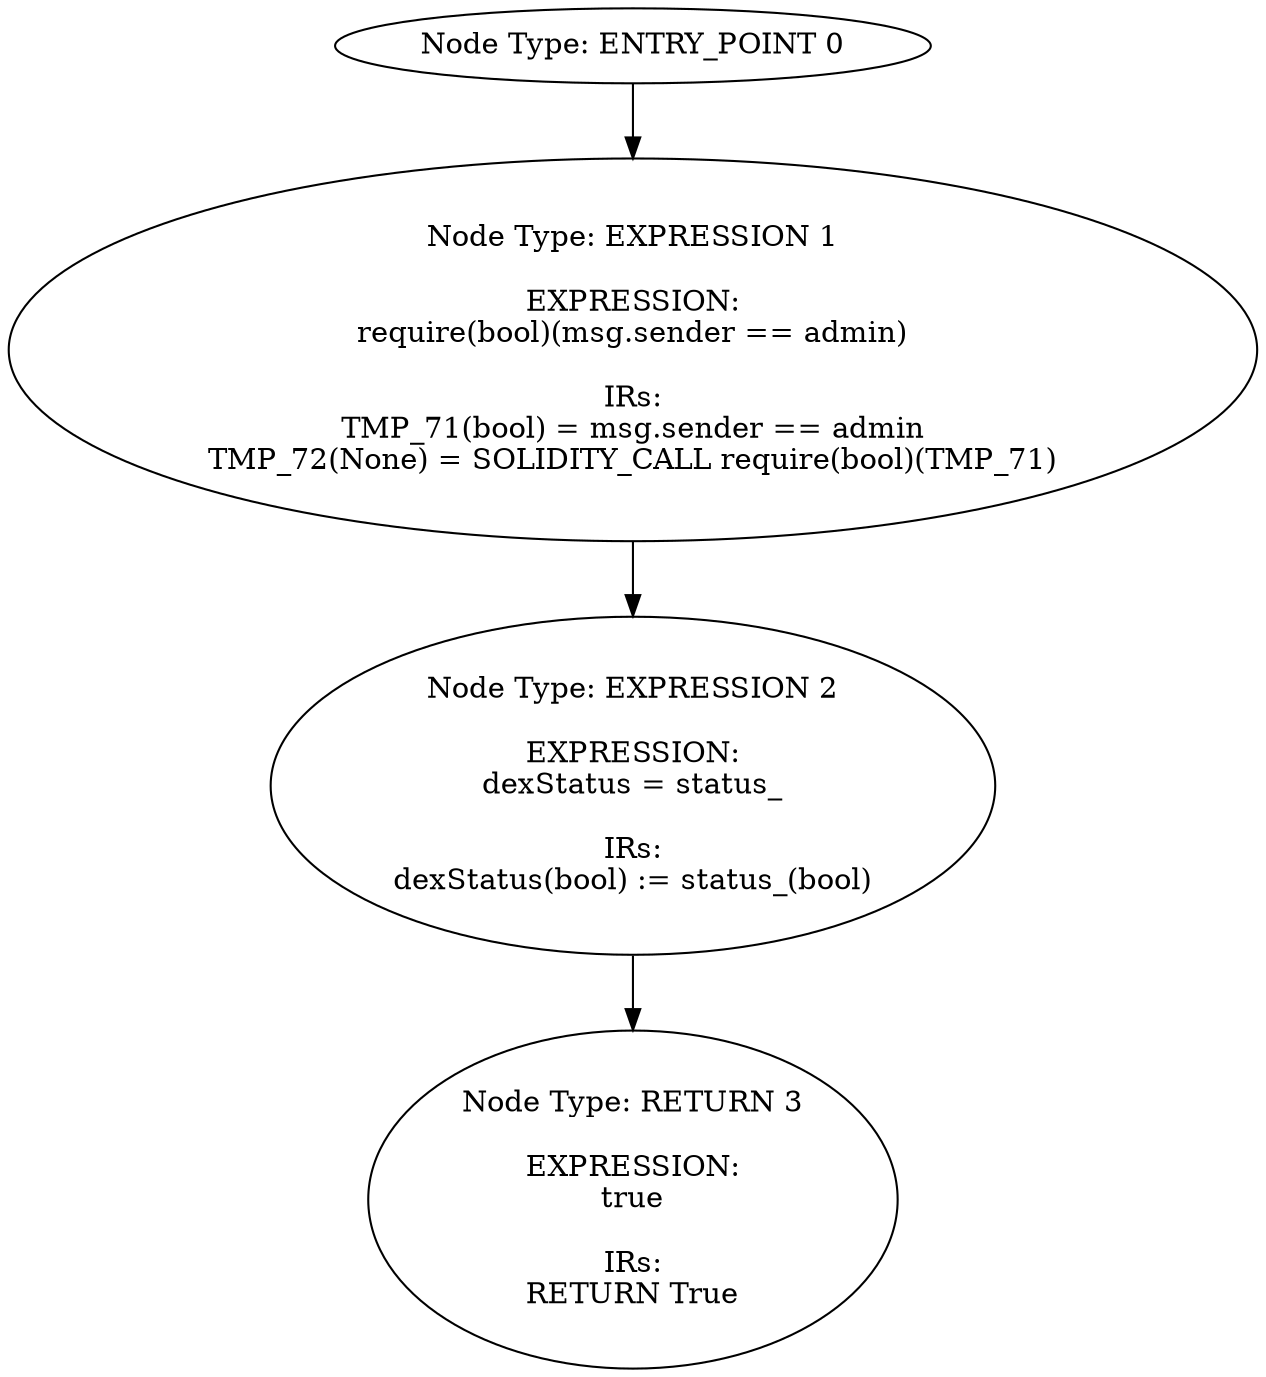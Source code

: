 digraph{
0[label="Node Type: ENTRY_POINT 0
"];
0->1;
1[label="Node Type: EXPRESSION 1

EXPRESSION:
require(bool)(msg.sender == admin)

IRs:
TMP_71(bool) = msg.sender == admin
TMP_72(None) = SOLIDITY_CALL require(bool)(TMP_71)"];
1->2;
2[label="Node Type: EXPRESSION 2

EXPRESSION:
dexStatus = status_

IRs:
dexStatus(bool) := status_(bool)"];
2->3;
3[label="Node Type: RETURN 3

EXPRESSION:
true

IRs:
RETURN True"];
}
